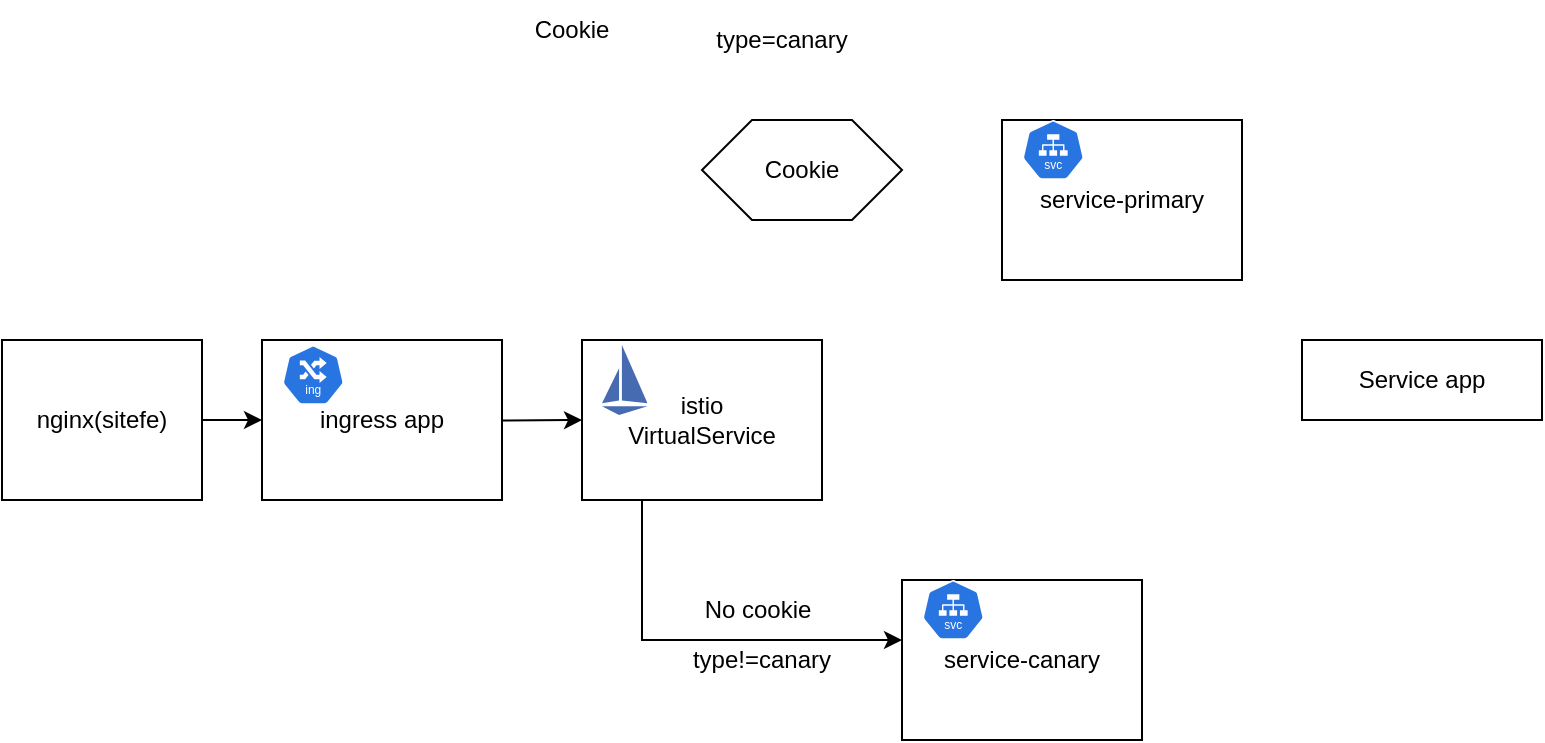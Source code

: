 <mxfile version="24.9.1">
  <diagram name="Страница — 1" id="wkhUdUt3TekP5Xk2T5Rd">
    <mxGraphModel dx="827" dy="561" grid="1" gridSize="10" guides="1" tooltips="1" connect="1" arrows="1" fold="1" page="1" pageScale="1" pageWidth="3000" pageHeight="827" math="0" shadow="0">
      <root>
        <mxCell id="0" />
        <mxCell id="1" parent="0" />
        <mxCell id="D-f4qOkVjQoHxAU3V64q-23" value="" style="edgeStyle=orthogonalEdgeStyle;rounded=0;orthogonalLoop=1;jettySize=auto;html=1;" edge="1" parent="1" source="D-f4qOkVjQoHxAU3V64q-2" target="D-f4qOkVjQoHxAU3V64q-12">
          <mxGeometry relative="1" as="geometry" />
        </mxCell>
        <mxCell id="D-f4qOkVjQoHxAU3V64q-2" value="nginx(sitefe)" style="rounded=0;whiteSpace=wrap;html=1;" vertex="1" parent="1">
          <mxGeometry x="30" y="360" width="100" height="80" as="geometry" />
        </mxCell>
        <mxCell id="D-f4qOkVjQoHxAU3V64q-13" value="Service app" style="rounded=0;whiteSpace=wrap;html=1;" vertex="1" parent="1">
          <mxGeometry x="680" y="360" width="120" height="40" as="geometry" />
        </mxCell>
        <mxCell id="D-f4qOkVjQoHxAU3V64q-12" value="&lt;div style=&quot;text-align: justify;&quot;&gt;&lt;span style=&quot;background-color: initial;&quot;&gt;ingress app&lt;/span&gt;&lt;/div&gt;" style="rounded=0;whiteSpace=wrap;html=1;container=0;" vertex="1" parent="1">
          <mxGeometry x="160" y="360" width="120" height="80" as="geometry" />
        </mxCell>
        <mxCell id="D-f4qOkVjQoHxAU3V64q-16" value="" style="endArrow=classic;html=1;rounded=0;exitX=0.993;exitY=0.572;exitDx=0;exitDy=0;exitPerimeter=0;entryX=0;entryY=0.5;entryDx=0;entryDy=0;" edge="1" parent="1">
          <mxGeometry width="50" height="50" relative="1" as="geometry">
            <mxPoint x="280.0" y="400.312" as="sourcePoint" />
            <mxPoint x="320" y="400" as="targetPoint" />
          </mxGeometry>
        </mxCell>
        <mxCell id="D-f4qOkVjQoHxAU3V64q-19" value="istio&lt;br&gt;VirtualService" style="rounded=0;whiteSpace=wrap;html=1;" vertex="1" parent="1">
          <mxGeometry x="320" y="360" width="120" height="80" as="geometry" />
        </mxCell>
        <mxCell id="D-f4qOkVjQoHxAU3V64q-11" value="" style="aspect=fixed;sketch=0;html=1;dashed=0;whitespace=wrap;verticalLabelPosition=bottom;verticalAlign=top;fillColor=#2875E2;strokeColor=#ffffff;points=[[0.005,0.63,0],[0.1,0.2,0],[0.9,0.2,0],[0.5,0,0],[0.995,0.63,0],[0.72,0.99,0],[0.5,1,0],[0.28,0.99,0]];shape=mxgraph.kubernetes.icon2;kubernetesLabel=1;prIcon=ing;container=0;" vertex="1" parent="1">
          <mxGeometry x="170" y="362.5" width="31.25" height="30" as="geometry" />
        </mxCell>
        <mxCell id="D-f4qOkVjQoHxAU3V64q-18" value="" style="editableCssRules=.*;html=1;shape=image;verticalLabelPosition=bottom;labelBackgroundColor=#ffffff;verticalAlign=top;aspect=fixed;imageAspect=0;image=data:image/svg+xml,PHN2ZyB4bWxucz0iaHR0cDovL3d3dy53My5vcmcvMjAwMC9zdmciIHhtbG5zOnY9Imh0dHBzOi8vdmVjdGEuaW8vbmFubyIgd2lkdGg9IjE2MCIgaGVpZ2h0PSIyNDAiIHZpZXdCb3g9IjAgMCAxNjAgMjQwIj4mI3hhOwk8c3R5bGUgdHlwZT0idGV4dC9jc3MiPiYjeGE7CS5zdDB7ZmlsbDojNDY2YmIwO30mI3hhOwk8L3N0eWxlPiYjeGE7CTxwYXRoIGNsYXNzPSJzdDAiIGQ9Ik02MCAyNDBMMCAyMTBoMTYwem0wLTE2MEwwIDIwMGw2MC0xMHpNNzAgMHYxOTBsOTAgMTB6Ii8+JiN4YTs8L3N2Zz4=;fontColor=default;" vertex="1" parent="1">
          <mxGeometry x="330" y="362.5" width="22.75" height="35" as="geometry" />
        </mxCell>
        <mxCell id="D-f4qOkVjQoHxAU3V64q-32" value="" style="group" vertex="1" connectable="0" parent="1">
          <mxGeometry x="480" y="480" width="120" height="80" as="geometry" />
        </mxCell>
        <mxCell id="D-f4qOkVjQoHxAU3V64q-33" value="service-canary" style="rounded=0;whiteSpace=wrap;html=1;" vertex="1" parent="D-f4qOkVjQoHxAU3V64q-32">
          <mxGeometry width="120.0" height="80" as="geometry" />
        </mxCell>
        <mxCell id="D-f4qOkVjQoHxAU3V64q-34" value="" style="aspect=fixed;sketch=0;html=1;dashed=0;whitespace=wrap;verticalLabelPosition=bottom;verticalAlign=top;fillColor=#2875E2;strokeColor=#ffffff;points=[[0.005,0.63,0],[0.1,0.2,0],[0.9,0.2,0],[0.5,0,0],[0.995,0.63,0],[0.72,0.99,0],[0.5,1,0],[0.28,0.99,0]];shape=mxgraph.kubernetes.icon2;kubernetesLabel=1;prIcon=svc" vertex="1" parent="D-f4qOkVjQoHxAU3V64q-32">
          <mxGeometry x="10" width="31.25" height="30" as="geometry" />
        </mxCell>
        <mxCell id="D-f4qOkVjQoHxAU3V64q-38" style="edgeStyle=orthogonalEdgeStyle;rounded=0;orthogonalLoop=1;jettySize=auto;html=1;exitX=0.25;exitY=1;exitDx=0;exitDy=0;" edge="1" parent="1" source="D-f4qOkVjQoHxAU3V64q-19">
          <mxGeometry relative="1" as="geometry">
            <mxPoint x="480" y="510" as="targetPoint" />
            <mxPoint x="340" y="560" as="sourcePoint" />
            <Array as="points">
              <mxPoint x="350" y="510" />
            </Array>
          </mxGeometry>
        </mxCell>
        <mxCell id="D-f4qOkVjQoHxAU3V64q-39" value="Cookie" style="text;html=1;align=center;verticalAlign=middle;whiteSpace=wrap;rounded=0;" vertex="1" parent="1">
          <mxGeometry x="260" y="190" width="110" height="30" as="geometry" />
        </mxCell>
        <mxCell id="D-f4qOkVjQoHxAU3V64q-43" value="No cookie" style="text;html=1;align=center;verticalAlign=middle;whiteSpace=wrap;rounded=0;" vertex="1" parent="1">
          <mxGeometry x="352.75" y="480" width="110" height="30" as="geometry" />
        </mxCell>
        <mxCell id="D-f4qOkVjQoHxAU3V64q-44" value="type=canary" style="text;html=1;align=center;verticalAlign=middle;whiteSpace=wrap;rounded=0;" vertex="1" parent="1">
          <mxGeometry x="390" y="210" width="60" as="geometry" />
        </mxCell>
        <mxCell id="D-f4qOkVjQoHxAU3V64q-45" value="type!=canary" style="text;html=1;align=center;verticalAlign=middle;whiteSpace=wrap;rounded=0;" vertex="1" parent="1">
          <mxGeometry x="370" y="520" width="80" as="geometry" />
        </mxCell>
        <mxCell id="D-f4qOkVjQoHxAU3V64q-51" value="" style="group" vertex="1" connectable="0" parent="1">
          <mxGeometry x="530" y="250" width="120" height="80" as="geometry" />
        </mxCell>
        <mxCell id="D-f4qOkVjQoHxAU3V64q-52" value="service-primary" style="rounded=0;whiteSpace=wrap;html=1;" vertex="1" parent="D-f4qOkVjQoHxAU3V64q-51">
          <mxGeometry width="120.0" height="80" as="geometry" />
        </mxCell>
        <mxCell id="D-f4qOkVjQoHxAU3V64q-53" value="" style="aspect=fixed;sketch=0;html=1;dashed=0;whitespace=wrap;verticalLabelPosition=bottom;verticalAlign=top;fillColor=#2875E2;strokeColor=#ffffff;points=[[0.005,0.63,0],[0.1,0.2,0],[0.9,0.2,0],[0.5,0,0],[0.995,0.63,0],[0.72,0.99,0],[0.5,1,0],[0.28,0.99,0]];shape=mxgraph.kubernetes.icon2;kubernetesLabel=1;prIcon=svc" vertex="1" parent="D-f4qOkVjQoHxAU3V64q-51">
          <mxGeometry x="10" width="31.25" height="30" as="geometry" />
        </mxCell>
        <mxCell id="D-f4qOkVjQoHxAU3V64q-55" value="Cookie" style="shape=hexagon;perimeter=hexagonPerimeter2;whiteSpace=wrap;html=1;size=0.25" vertex="1" parent="1">
          <mxGeometry x="380" y="250" width="100" height="50" as="geometry" />
        </mxCell>
      </root>
    </mxGraphModel>
  </diagram>
</mxfile>
